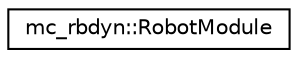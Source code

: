 digraph "Graphical Class Hierarchy"
{
 // INTERACTIVE_SVG=YES
  edge [fontname="Helvetica",fontsize="10",labelfontname="Helvetica",labelfontsize="10"];
  node [fontname="Helvetica",fontsize="10",shape=record];
  rankdir="LR";
  Node0 [label="mc_rbdyn::RobotModule",height=0.2,width=0.4,color="black", fillcolor="white", style="filled",URL="$structmc__rbdyn_1_1RobotModule.html"];
}

